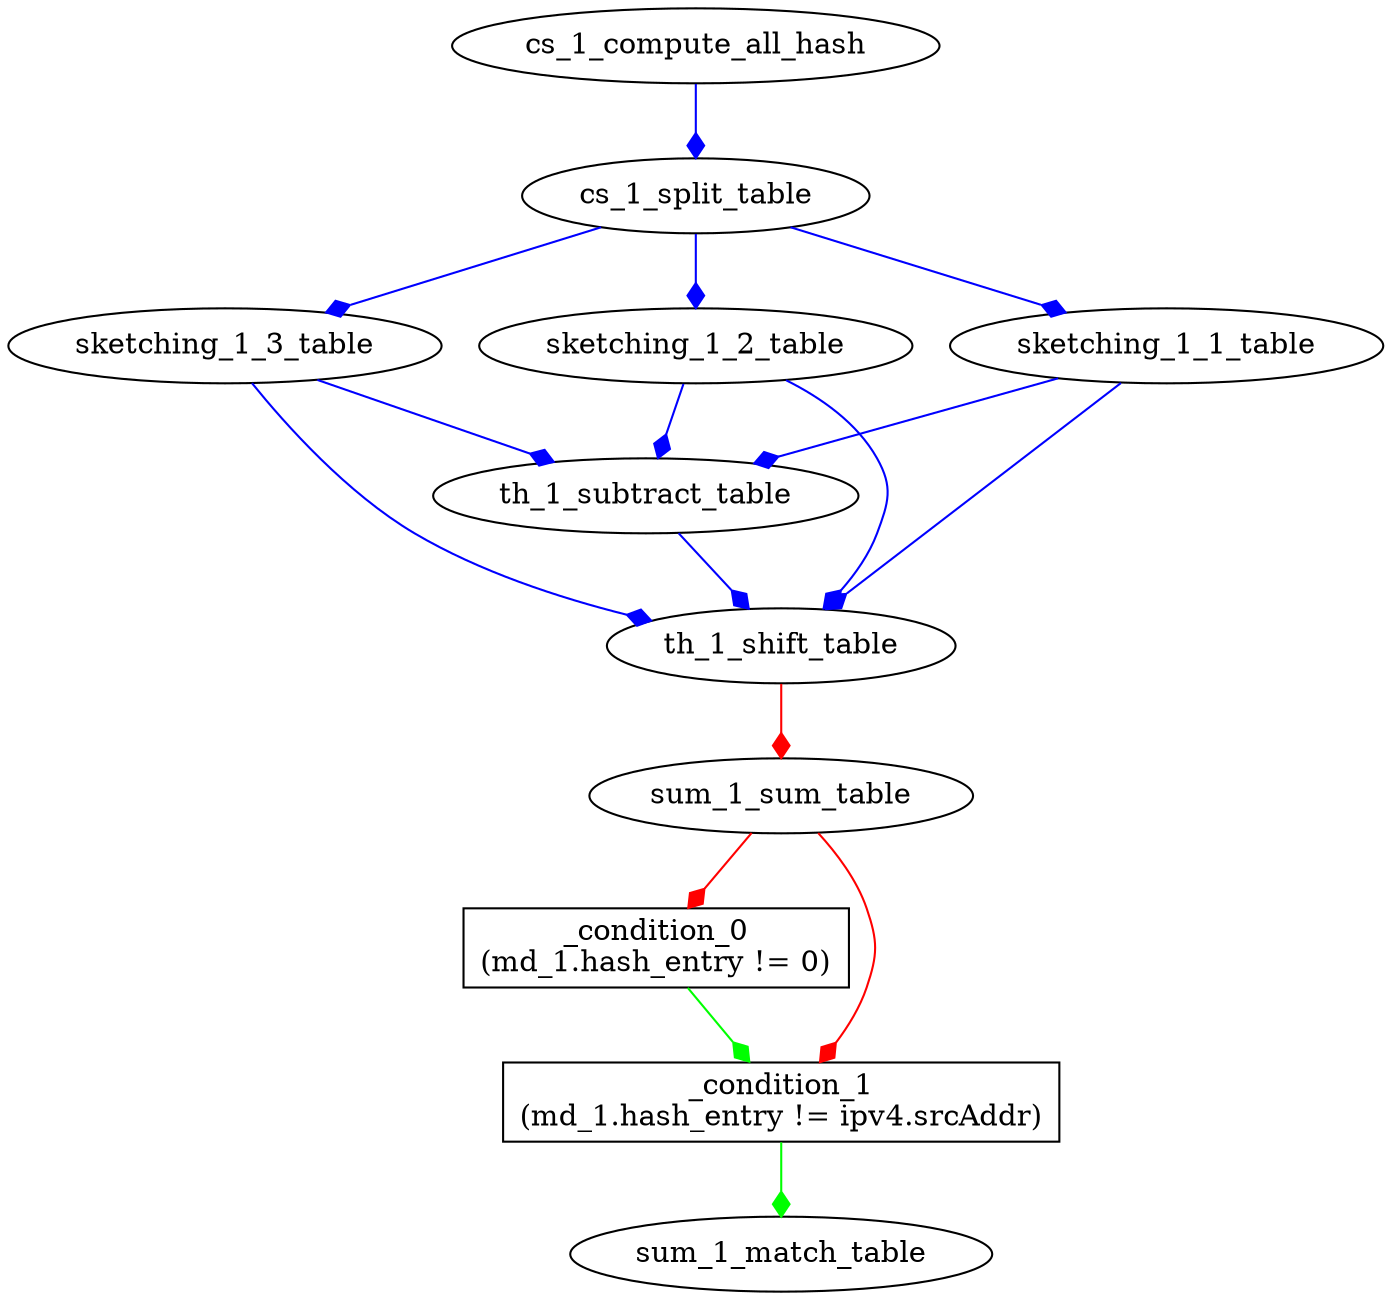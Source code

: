 digraph ingress {
_condition_0 [shape=box label="_condition_0\n(md_1.hash_entry != 0)"];
_condition_1 [shape=box label="_condition_1\n(md_1.hash_entry != ipv4.srcAddr)"];
sketching_1_3_table -> th_1_subtract_table [color=blue  arrowhead = diamond];
sketching_1_3_table -> th_1_shift_table [color=blue  arrowhead = diamond];
sketching_1_2_table -> th_1_subtract_table [color=blue  arrowhead = diamond];
sketching_1_2_table -> th_1_shift_table [color=blue  arrowhead = diamond];
cs_1_split_table -> sketching_1_1_table [color=blue  arrowhead = diamond];
cs_1_split_table -> sketching_1_3_table [color=blue  arrowhead = diamond];
cs_1_split_table -> sketching_1_2_table [color=blue  arrowhead = diamond];
_condition_0 -> _condition_1 [color=green  arrowhead = diamond];
sketching_1_1_table -> th_1_shift_table [color=blue  arrowhead = diamond];
sketching_1_1_table -> th_1_subtract_table [color=blue  arrowhead = diamond];
cs_1_compute_all_hash -> cs_1_split_table [color=blue  arrowhead = diamond];
th_1_shift_table -> sum_1_sum_table [color=red  arrowhead = diamond];
_condition_1 -> sum_1_match_table [color=green  arrowhead = diamond];
sum_1_sum_table -> _condition_1 [color=red  arrowhead = diamond];
sum_1_sum_table -> _condition_0 [color=red  arrowhead = diamond];
th_1_subtract_table -> th_1_shift_table [color=blue  arrowhead = diamond];
}
